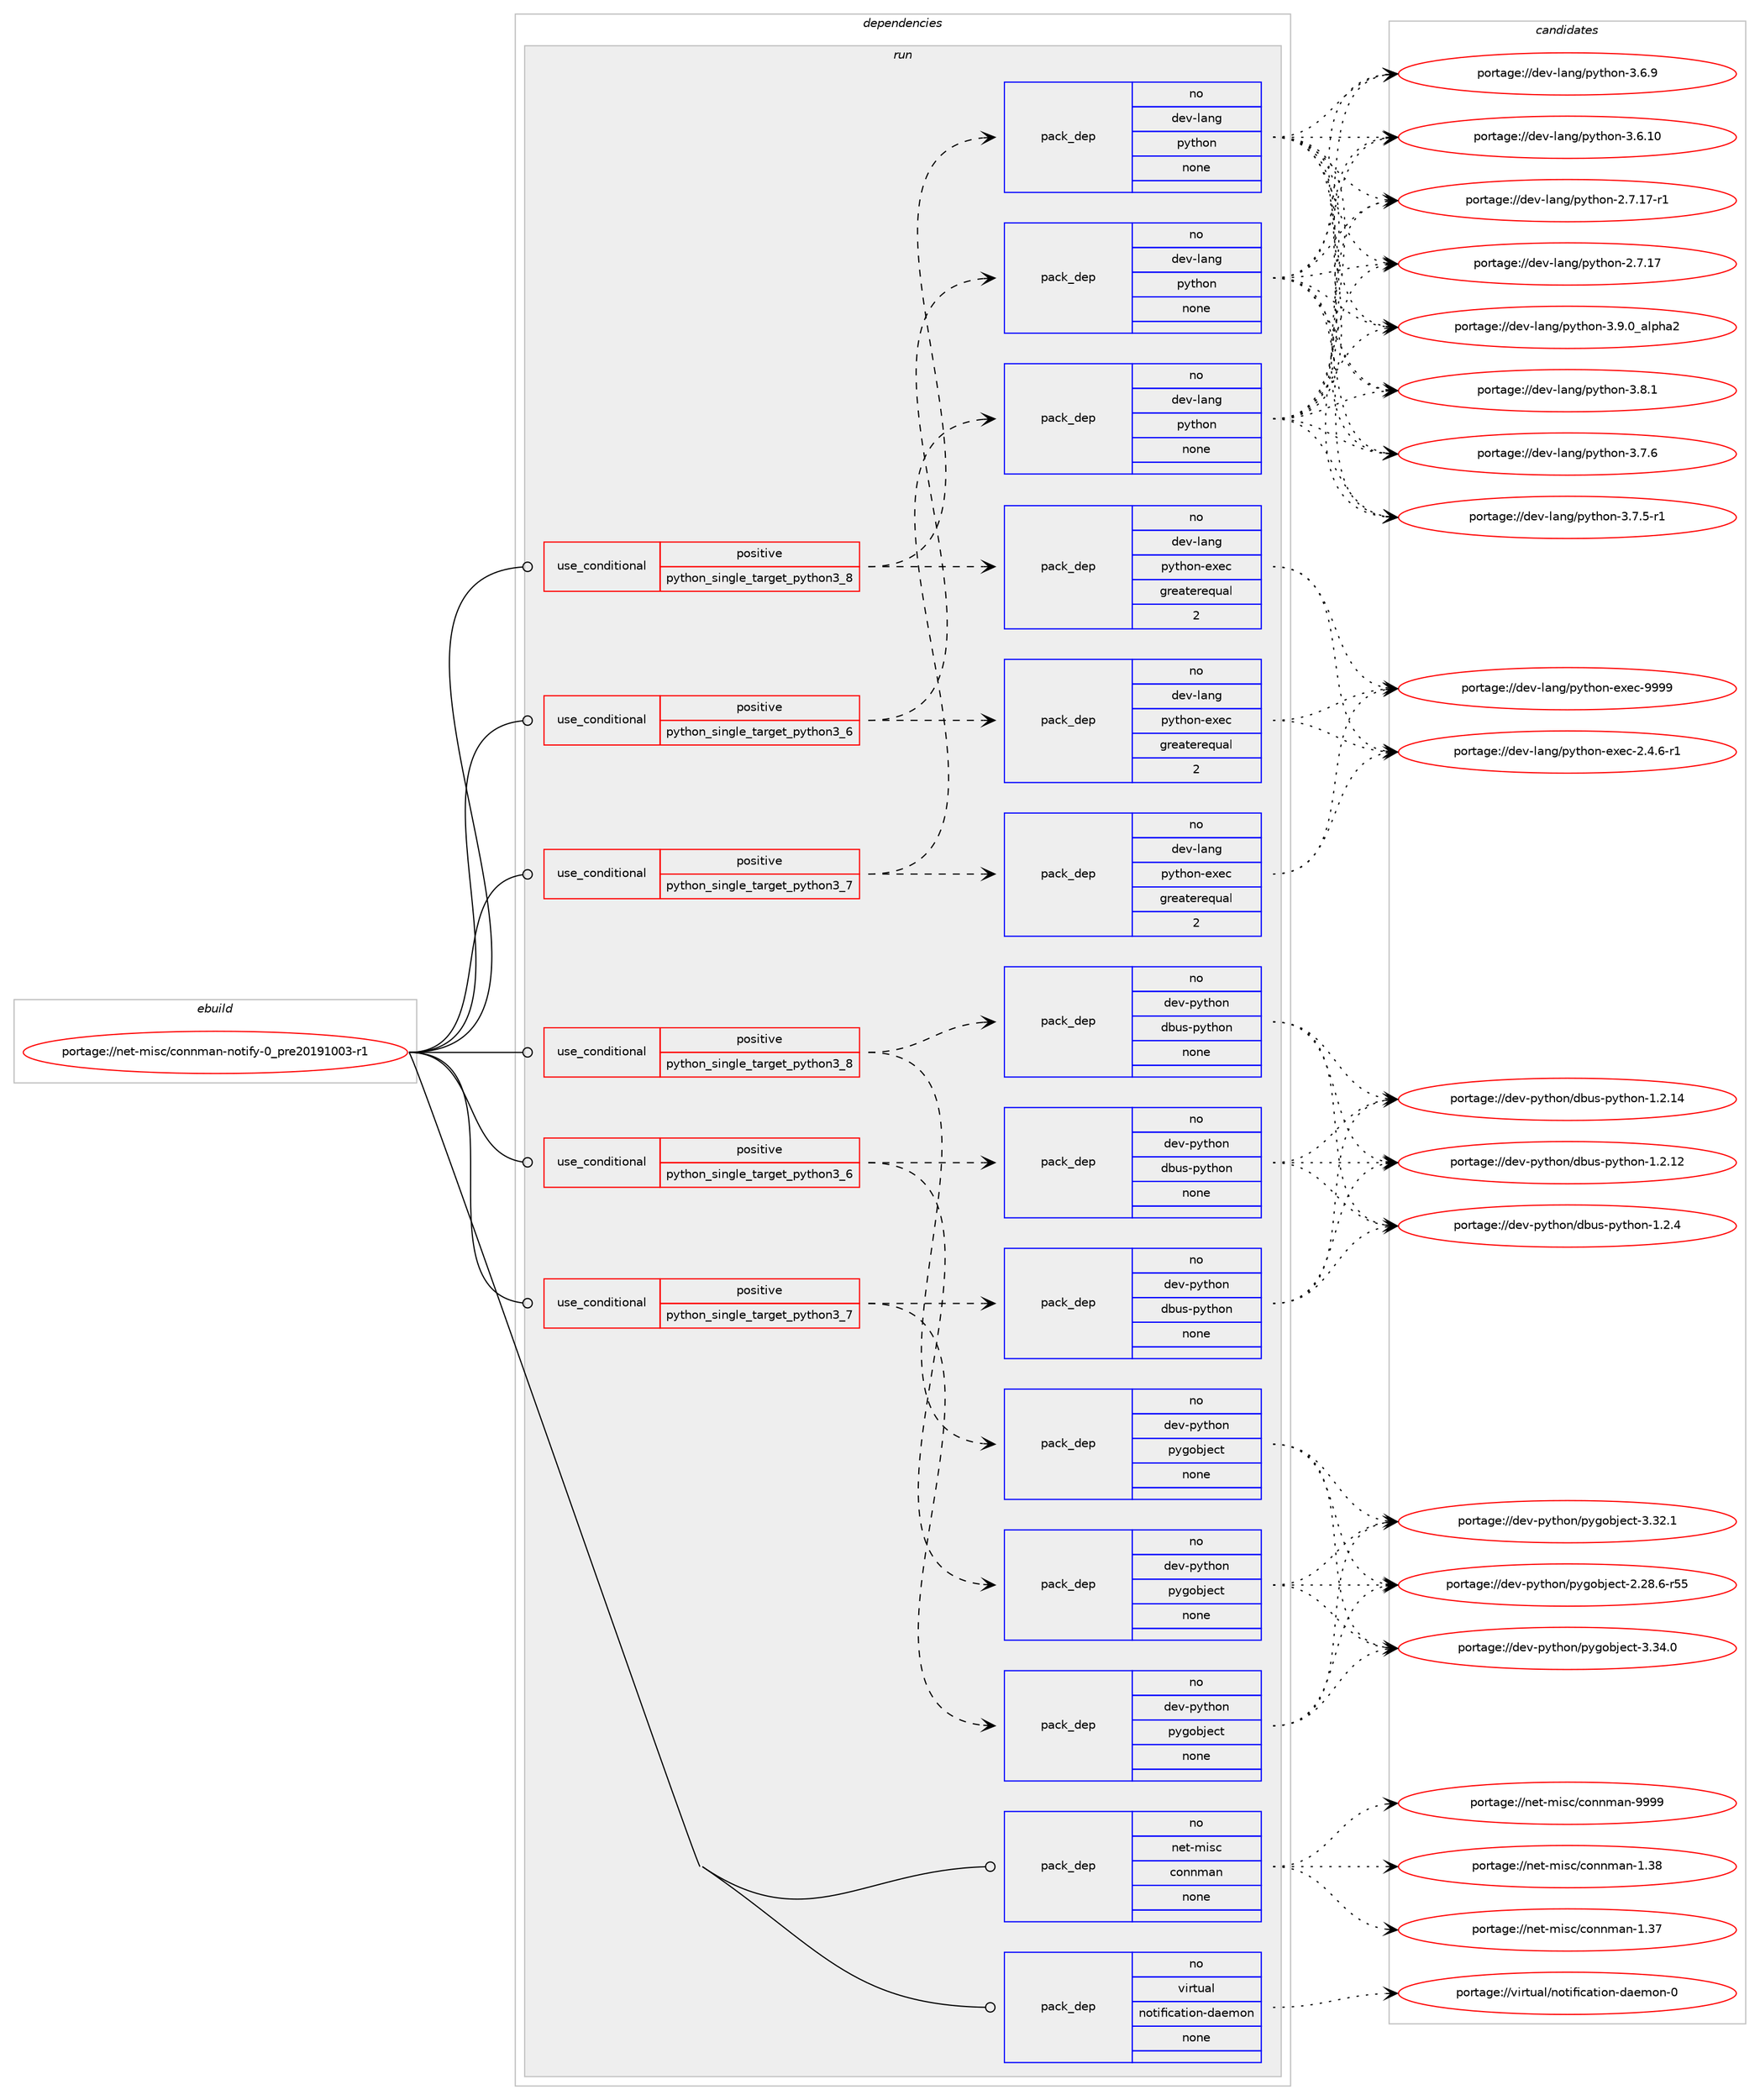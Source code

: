 digraph prolog {

# *************
# Graph options
# *************

newrank=true;
concentrate=true;
compound=true;
graph [rankdir=LR,fontname=Helvetica,fontsize=10,ranksep=1.5];#, ranksep=2.5, nodesep=0.2];
edge  [arrowhead=vee];
node  [fontname=Helvetica,fontsize=10];

# **********
# The ebuild
# **********

subgraph cluster_leftcol {
color=gray;
rank=same;
label=<<i>ebuild</i>>;
id [label="portage://net-misc/connman-notify-0_pre20191003-r1", color=red, width=4, href="../net-misc/connman-notify-0_pre20191003-r1.svg"];
}

# ****************
# The dependencies
# ****************

subgraph cluster_midcol {
color=gray;
label=<<i>dependencies</i>>;
subgraph cluster_compile {
fillcolor="#eeeeee";
style=filled;
label=<<i>compile</i>>;
}
subgraph cluster_compileandrun {
fillcolor="#eeeeee";
style=filled;
label=<<i>compile and run</i>>;
}
subgraph cluster_run {
fillcolor="#eeeeee";
style=filled;
label=<<i>run</i>>;
subgraph cond17622 {
dependency82973 [label=<<TABLE BORDER="0" CELLBORDER="1" CELLSPACING="0" CELLPADDING="4"><TR><TD ROWSPAN="3" CELLPADDING="10">use_conditional</TD></TR><TR><TD>positive</TD></TR><TR><TD>python_single_target_python3_6</TD></TR></TABLE>>, shape=none, color=red];
subgraph pack63772 {
dependency82974 [label=<<TABLE BORDER="0" CELLBORDER="1" CELLSPACING="0" CELLPADDING="4" WIDTH="220"><TR><TD ROWSPAN="6" CELLPADDING="30">pack_dep</TD></TR><TR><TD WIDTH="110">no</TD></TR><TR><TD>dev-lang</TD></TR><TR><TD>python</TD></TR><TR><TD>none</TD></TR><TR><TD></TD></TR></TABLE>>, shape=none, color=blue];
}
dependency82973:e -> dependency82974:w [weight=20,style="dashed",arrowhead="vee"];
subgraph pack63773 {
dependency82975 [label=<<TABLE BORDER="0" CELLBORDER="1" CELLSPACING="0" CELLPADDING="4" WIDTH="220"><TR><TD ROWSPAN="6" CELLPADDING="30">pack_dep</TD></TR><TR><TD WIDTH="110">no</TD></TR><TR><TD>dev-lang</TD></TR><TR><TD>python-exec</TD></TR><TR><TD>greaterequal</TD></TR><TR><TD>2</TD></TR></TABLE>>, shape=none, color=blue];
}
dependency82973:e -> dependency82975:w [weight=20,style="dashed",arrowhead="vee"];
}
id:e -> dependency82973:w [weight=20,style="solid",arrowhead="odot"];
subgraph cond17623 {
dependency82976 [label=<<TABLE BORDER="0" CELLBORDER="1" CELLSPACING="0" CELLPADDING="4"><TR><TD ROWSPAN="3" CELLPADDING="10">use_conditional</TD></TR><TR><TD>positive</TD></TR><TR><TD>python_single_target_python3_6</TD></TR></TABLE>>, shape=none, color=red];
subgraph pack63774 {
dependency82977 [label=<<TABLE BORDER="0" CELLBORDER="1" CELLSPACING="0" CELLPADDING="4" WIDTH="220"><TR><TD ROWSPAN="6" CELLPADDING="30">pack_dep</TD></TR><TR><TD WIDTH="110">no</TD></TR><TR><TD>dev-python</TD></TR><TR><TD>dbus-python</TD></TR><TR><TD>none</TD></TR><TR><TD></TD></TR></TABLE>>, shape=none, color=blue];
}
dependency82976:e -> dependency82977:w [weight=20,style="dashed",arrowhead="vee"];
subgraph pack63775 {
dependency82978 [label=<<TABLE BORDER="0" CELLBORDER="1" CELLSPACING="0" CELLPADDING="4" WIDTH="220"><TR><TD ROWSPAN="6" CELLPADDING="30">pack_dep</TD></TR><TR><TD WIDTH="110">no</TD></TR><TR><TD>dev-python</TD></TR><TR><TD>pygobject</TD></TR><TR><TD>none</TD></TR><TR><TD></TD></TR></TABLE>>, shape=none, color=blue];
}
dependency82976:e -> dependency82978:w [weight=20,style="dashed",arrowhead="vee"];
}
id:e -> dependency82976:w [weight=20,style="solid",arrowhead="odot"];
subgraph cond17624 {
dependency82979 [label=<<TABLE BORDER="0" CELLBORDER="1" CELLSPACING="0" CELLPADDING="4"><TR><TD ROWSPAN="3" CELLPADDING="10">use_conditional</TD></TR><TR><TD>positive</TD></TR><TR><TD>python_single_target_python3_7</TD></TR></TABLE>>, shape=none, color=red];
subgraph pack63776 {
dependency82980 [label=<<TABLE BORDER="0" CELLBORDER="1" CELLSPACING="0" CELLPADDING="4" WIDTH="220"><TR><TD ROWSPAN="6" CELLPADDING="30">pack_dep</TD></TR><TR><TD WIDTH="110">no</TD></TR><TR><TD>dev-lang</TD></TR><TR><TD>python</TD></TR><TR><TD>none</TD></TR><TR><TD></TD></TR></TABLE>>, shape=none, color=blue];
}
dependency82979:e -> dependency82980:w [weight=20,style="dashed",arrowhead="vee"];
subgraph pack63777 {
dependency82981 [label=<<TABLE BORDER="0" CELLBORDER="1" CELLSPACING="0" CELLPADDING="4" WIDTH="220"><TR><TD ROWSPAN="6" CELLPADDING="30">pack_dep</TD></TR><TR><TD WIDTH="110">no</TD></TR><TR><TD>dev-lang</TD></TR><TR><TD>python-exec</TD></TR><TR><TD>greaterequal</TD></TR><TR><TD>2</TD></TR></TABLE>>, shape=none, color=blue];
}
dependency82979:e -> dependency82981:w [weight=20,style="dashed",arrowhead="vee"];
}
id:e -> dependency82979:w [weight=20,style="solid",arrowhead="odot"];
subgraph cond17625 {
dependency82982 [label=<<TABLE BORDER="0" CELLBORDER="1" CELLSPACING="0" CELLPADDING="4"><TR><TD ROWSPAN="3" CELLPADDING="10">use_conditional</TD></TR><TR><TD>positive</TD></TR><TR><TD>python_single_target_python3_7</TD></TR></TABLE>>, shape=none, color=red];
subgraph pack63778 {
dependency82983 [label=<<TABLE BORDER="0" CELLBORDER="1" CELLSPACING="0" CELLPADDING="4" WIDTH="220"><TR><TD ROWSPAN="6" CELLPADDING="30">pack_dep</TD></TR><TR><TD WIDTH="110">no</TD></TR><TR><TD>dev-python</TD></TR><TR><TD>dbus-python</TD></TR><TR><TD>none</TD></TR><TR><TD></TD></TR></TABLE>>, shape=none, color=blue];
}
dependency82982:e -> dependency82983:w [weight=20,style="dashed",arrowhead="vee"];
subgraph pack63779 {
dependency82984 [label=<<TABLE BORDER="0" CELLBORDER="1" CELLSPACING="0" CELLPADDING="4" WIDTH="220"><TR><TD ROWSPAN="6" CELLPADDING="30">pack_dep</TD></TR><TR><TD WIDTH="110">no</TD></TR><TR><TD>dev-python</TD></TR><TR><TD>pygobject</TD></TR><TR><TD>none</TD></TR><TR><TD></TD></TR></TABLE>>, shape=none, color=blue];
}
dependency82982:e -> dependency82984:w [weight=20,style="dashed",arrowhead="vee"];
}
id:e -> dependency82982:w [weight=20,style="solid",arrowhead="odot"];
subgraph cond17626 {
dependency82985 [label=<<TABLE BORDER="0" CELLBORDER="1" CELLSPACING="0" CELLPADDING="4"><TR><TD ROWSPAN="3" CELLPADDING="10">use_conditional</TD></TR><TR><TD>positive</TD></TR><TR><TD>python_single_target_python3_8</TD></TR></TABLE>>, shape=none, color=red];
subgraph pack63780 {
dependency82986 [label=<<TABLE BORDER="0" CELLBORDER="1" CELLSPACING="0" CELLPADDING="4" WIDTH="220"><TR><TD ROWSPAN="6" CELLPADDING="30">pack_dep</TD></TR><TR><TD WIDTH="110">no</TD></TR><TR><TD>dev-lang</TD></TR><TR><TD>python</TD></TR><TR><TD>none</TD></TR><TR><TD></TD></TR></TABLE>>, shape=none, color=blue];
}
dependency82985:e -> dependency82986:w [weight=20,style="dashed",arrowhead="vee"];
subgraph pack63781 {
dependency82987 [label=<<TABLE BORDER="0" CELLBORDER="1" CELLSPACING="0" CELLPADDING="4" WIDTH="220"><TR><TD ROWSPAN="6" CELLPADDING="30">pack_dep</TD></TR><TR><TD WIDTH="110">no</TD></TR><TR><TD>dev-lang</TD></TR><TR><TD>python-exec</TD></TR><TR><TD>greaterequal</TD></TR><TR><TD>2</TD></TR></TABLE>>, shape=none, color=blue];
}
dependency82985:e -> dependency82987:w [weight=20,style="dashed",arrowhead="vee"];
}
id:e -> dependency82985:w [weight=20,style="solid",arrowhead="odot"];
subgraph cond17627 {
dependency82988 [label=<<TABLE BORDER="0" CELLBORDER="1" CELLSPACING="0" CELLPADDING="4"><TR><TD ROWSPAN="3" CELLPADDING="10">use_conditional</TD></TR><TR><TD>positive</TD></TR><TR><TD>python_single_target_python3_8</TD></TR></TABLE>>, shape=none, color=red];
subgraph pack63782 {
dependency82989 [label=<<TABLE BORDER="0" CELLBORDER="1" CELLSPACING="0" CELLPADDING="4" WIDTH="220"><TR><TD ROWSPAN="6" CELLPADDING="30">pack_dep</TD></TR><TR><TD WIDTH="110">no</TD></TR><TR><TD>dev-python</TD></TR><TR><TD>dbus-python</TD></TR><TR><TD>none</TD></TR><TR><TD></TD></TR></TABLE>>, shape=none, color=blue];
}
dependency82988:e -> dependency82989:w [weight=20,style="dashed",arrowhead="vee"];
subgraph pack63783 {
dependency82990 [label=<<TABLE BORDER="0" CELLBORDER="1" CELLSPACING="0" CELLPADDING="4" WIDTH="220"><TR><TD ROWSPAN="6" CELLPADDING="30">pack_dep</TD></TR><TR><TD WIDTH="110">no</TD></TR><TR><TD>dev-python</TD></TR><TR><TD>pygobject</TD></TR><TR><TD>none</TD></TR><TR><TD></TD></TR></TABLE>>, shape=none, color=blue];
}
dependency82988:e -> dependency82990:w [weight=20,style="dashed",arrowhead="vee"];
}
id:e -> dependency82988:w [weight=20,style="solid",arrowhead="odot"];
subgraph pack63784 {
dependency82991 [label=<<TABLE BORDER="0" CELLBORDER="1" CELLSPACING="0" CELLPADDING="4" WIDTH="220"><TR><TD ROWSPAN="6" CELLPADDING="30">pack_dep</TD></TR><TR><TD WIDTH="110">no</TD></TR><TR><TD>net-misc</TD></TR><TR><TD>connman</TD></TR><TR><TD>none</TD></TR><TR><TD></TD></TR></TABLE>>, shape=none, color=blue];
}
id:e -> dependency82991:w [weight=20,style="solid",arrowhead="odot"];
subgraph pack63785 {
dependency82992 [label=<<TABLE BORDER="0" CELLBORDER="1" CELLSPACING="0" CELLPADDING="4" WIDTH="220"><TR><TD ROWSPAN="6" CELLPADDING="30">pack_dep</TD></TR><TR><TD WIDTH="110">no</TD></TR><TR><TD>virtual</TD></TR><TR><TD>notification-daemon</TD></TR><TR><TD>none</TD></TR><TR><TD></TD></TR></TABLE>>, shape=none, color=blue];
}
id:e -> dependency82992:w [weight=20,style="solid",arrowhead="odot"];
}
}

# **************
# The candidates
# **************

subgraph cluster_choices {
rank=same;
color=gray;
label=<<i>candidates</i>>;

subgraph choice63772 {
color=black;
nodesep=1;
choice10010111845108971101034711212111610411111045514657464895971081121049750 [label="portage://dev-lang/python-3.9.0_alpha2", color=red, width=4,href="../dev-lang/python-3.9.0_alpha2.svg"];
choice100101118451089711010347112121116104111110455146564649 [label="portage://dev-lang/python-3.8.1", color=red, width=4,href="../dev-lang/python-3.8.1.svg"];
choice100101118451089711010347112121116104111110455146554654 [label="portage://dev-lang/python-3.7.6", color=red, width=4,href="../dev-lang/python-3.7.6.svg"];
choice1001011184510897110103471121211161041111104551465546534511449 [label="portage://dev-lang/python-3.7.5-r1", color=red, width=4,href="../dev-lang/python-3.7.5-r1.svg"];
choice100101118451089711010347112121116104111110455146544657 [label="portage://dev-lang/python-3.6.9", color=red, width=4,href="../dev-lang/python-3.6.9.svg"];
choice10010111845108971101034711212111610411111045514654464948 [label="portage://dev-lang/python-3.6.10", color=red, width=4,href="../dev-lang/python-3.6.10.svg"];
choice100101118451089711010347112121116104111110455046554649554511449 [label="portage://dev-lang/python-2.7.17-r1", color=red, width=4,href="../dev-lang/python-2.7.17-r1.svg"];
choice10010111845108971101034711212111610411111045504655464955 [label="portage://dev-lang/python-2.7.17", color=red, width=4,href="../dev-lang/python-2.7.17.svg"];
dependency82974:e -> choice10010111845108971101034711212111610411111045514657464895971081121049750:w [style=dotted,weight="100"];
dependency82974:e -> choice100101118451089711010347112121116104111110455146564649:w [style=dotted,weight="100"];
dependency82974:e -> choice100101118451089711010347112121116104111110455146554654:w [style=dotted,weight="100"];
dependency82974:e -> choice1001011184510897110103471121211161041111104551465546534511449:w [style=dotted,weight="100"];
dependency82974:e -> choice100101118451089711010347112121116104111110455146544657:w [style=dotted,weight="100"];
dependency82974:e -> choice10010111845108971101034711212111610411111045514654464948:w [style=dotted,weight="100"];
dependency82974:e -> choice100101118451089711010347112121116104111110455046554649554511449:w [style=dotted,weight="100"];
dependency82974:e -> choice10010111845108971101034711212111610411111045504655464955:w [style=dotted,weight="100"];
}
subgraph choice63773 {
color=black;
nodesep=1;
choice10010111845108971101034711212111610411111045101120101994557575757 [label="portage://dev-lang/python-exec-9999", color=red, width=4,href="../dev-lang/python-exec-9999.svg"];
choice10010111845108971101034711212111610411111045101120101994550465246544511449 [label="portage://dev-lang/python-exec-2.4.6-r1", color=red, width=4,href="../dev-lang/python-exec-2.4.6-r1.svg"];
dependency82975:e -> choice10010111845108971101034711212111610411111045101120101994557575757:w [style=dotted,weight="100"];
dependency82975:e -> choice10010111845108971101034711212111610411111045101120101994550465246544511449:w [style=dotted,weight="100"];
}
subgraph choice63774 {
color=black;
nodesep=1;
choice10010111845112121116104111110471009811711545112121116104111110454946504652 [label="portage://dev-python/dbus-python-1.2.4", color=red, width=4,href="../dev-python/dbus-python-1.2.4.svg"];
choice1001011184511212111610411111047100981171154511212111610411111045494650464952 [label="portage://dev-python/dbus-python-1.2.14", color=red, width=4,href="../dev-python/dbus-python-1.2.14.svg"];
choice1001011184511212111610411111047100981171154511212111610411111045494650464950 [label="portage://dev-python/dbus-python-1.2.12", color=red, width=4,href="../dev-python/dbus-python-1.2.12.svg"];
dependency82977:e -> choice10010111845112121116104111110471009811711545112121116104111110454946504652:w [style=dotted,weight="100"];
dependency82977:e -> choice1001011184511212111610411111047100981171154511212111610411111045494650464952:w [style=dotted,weight="100"];
dependency82977:e -> choice1001011184511212111610411111047100981171154511212111610411111045494650464950:w [style=dotted,weight="100"];
}
subgraph choice63775 {
color=black;
nodesep=1;
choice1001011184511212111610411111047112121103111981061019911645514651524648 [label="portage://dev-python/pygobject-3.34.0", color=red, width=4,href="../dev-python/pygobject-3.34.0.svg"];
choice1001011184511212111610411111047112121103111981061019911645514651504649 [label="portage://dev-python/pygobject-3.32.1", color=red, width=4,href="../dev-python/pygobject-3.32.1.svg"];
choice1001011184511212111610411111047112121103111981061019911645504650564654451145353 [label="portage://dev-python/pygobject-2.28.6-r55", color=red, width=4,href="../dev-python/pygobject-2.28.6-r55.svg"];
dependency82978:e -> choice1001011184511212111610411111047112121103111981061019911645514651524648:w [style=dotted,weight="100"];
dependency82978:e -> choice1001011184511212111610411111047112121103111981061019911645514651504649:w [style=dotted,weight="100"];
dependency82978:e -> choice1001011184511212111610411111047112121103111981061019911645504650564654451145353:w [style=dotted,weight="100"];
}
subgraph choice63776 {
color=black;
nodesep=1;
choice10010111845108971101034711212111610411111045514657464895971081121049750 [label="portage://dev-lang/python-3.9.0_alpha2", color=red, width=4,href="../dev-lang/python-3.9.0_alpha2.svg"];
choice100101118451089711010347112121116104111110455146564649 [label="portage://dev-lang/python-3.8.1", color=red, width=4,href="../dev-lang/python-3.8.1.svg"];
choice100101118451089711010347112121116104111110455146554654 [label="portage://dev-lang/python-3.7.6", color=red, width=4,href="../dev-lang/python-3.7.6.svg"];
choice1001011184510897110103471121211161041111104551465546534511449 [label="portage://dev-lang/python-3.7.5-r1", color=red, width=4,href="../dev-lang/python-3.7.5-r1.svg"];
choice100101118451089711010347112121116104111110455146544657 [label="portage://dev-lang/python-3.6.9", color=red, width=4,href="../dev-lang/python-3.6.9.svg"];
choice10010111845108971101034711212111610411111045514654464948 [label="portage://dev-lang/python-3.6.10", color=red, width=4,href="../dev-lang/python-3.6.10.svg"];
choice100101118451089711010347112121116104111110455046554649554511449 [label="portage://dev-lang/python-2.7.17-r1", color=red, width=4,href="../dev-lang/python-2.7.17-r1.svg"];
choice10010111845108971101034711212111610411111045504655464955 [label="portage://dev-lang/python-2.7.17", color=red, width=4,href="../dev-lang/python-2.7.17.svg"];
dependency82980:e -> choice10010111845108971101034711212111610411111045514657464895971081121049750:w [style=dotted,weight="100"];
dependency82980:e -> choice100101118451089711010347112121116104111110455146564649:w [style=dotted,weight="100"];
dependency82980:e -> choice100101118451089711010347112121116104111110455146554654:w [style=dotted,weight="100"];
dependency82980:e -> choice1001011184510897110103471121211161041111104551465546534511449:w [style=dotted,weight="100"];
dependency82980:e -> choice100101118451089711010347112121116104111110455146544657:w [style=dotted,weight="100"];
dependency82980:e -> choice10010111845108971101034711212111610411111045514654464948:w [style=dotted,weight="100"];
dependency82980:e -> choice100101118451089711010347112121116104111110455046554649554511449:w [style=dotted,weight="100"];
dependency82980:e -> choice10010111845108971101034711212111610411111045504655464955:w [style=dotted,weight="100"];
}
subgraph choice63777 {
color=black;
nodesep=1;
choice10010111845108971101034711212111610411111045101120101994557575757 [label="portage://dev-lang/python-exec-9999", color=red, width=4,href="../dev-lang/python-exec-9999.svg"];
choice10010111845108971101034711212111610411111045101120101994550465246544511449 [label="portage://dev-lang/python-exec-2.4.6-r1", color=red, width=4,href="../dev-lang/python-exec-2.4.6-r1.svg"];
dependency82981:e -> choice10010111845108971101034711212111610411111045101120101994557575757:w [style=dotted,weight="100"];
dependency82981:e -> choice10010111845108971101034711212111610411111045101120101994550465246544511449:w [style=dotted,weight="100"];
}
subgraph choice63778 {
color=black;
nodesep=1;
choice10010111845112121116104111110471009811711545112121116104111110454946504652 [label="portage://dev-python/dbus-python-1.2.4", color=red, width=4,href="../dev-python/dbus-python-1.2.4.svg"];
choice1001011184511212111610411111047100981171154511212111610411111045494650464952 [label="portage://dev-python/dbus-python-1.2.14", color=red, width=4,href="../dev-python/dbus-python-1.2.14.svg"];
choice1001011184511212111610411111047100981171154511212111610411111045494650464950 [label="portage://dev-python/dbus-python-1.2.12", color=red, width=4,href="../dev-python/dbus-python-1.2.12.svg"];
dependency82983:e -> choice10010111845112121116104111110471009811711545112121116104111110454946504652:w [style=dotted,weight="100"];
dependency82983:e -> choice1001011184511212111610411111047100981171154511212111610411111045494650464952:w [style=dotted,weight="100"];
dependency82983:e -> choice1001011184511212111610411111047100981171154511212111610411111045494650464950:w [style=dotted,weight="100"];
}
subgraph choice63779 {
color=black;
nodesep=1;
choice1001011184511212111610411111047112121103111981061019911645514651524648 [label="portage://dev-python/pygobject-3.34.0", color=red, width=4,href="../dev-python/pygobject-3.34.0.svg"];
choice1001011184511212111610411111047112121103111981061019911645514651504649 [label="portage://dev-python/pygobject-3.32.1", color=red, width=4,href="../dev-python/pygobject-3.32.1.svg"];
choice1001011184511212111610411111047112121103111981061019911645504650564654451145353 [label="portage://dev-python/pygobject-2.28.6-r55", color=red, width=4,href="../dev-python/pygobject-2.28.6-r55.svg"];
dependency82984:e -> choice1001011184511212111610411111047112121103111981061019911645514651524648:w [style=dotted,weight="100"];
dependency82984:e -> choice1001011184511212111610411111047112121103111981061019911645514651504649:w [style=dotted,weight="100"];
dependency82984:e -> choice1001011184511212111610411111047112121103111981061019911645504650564654451145353:w [style=dotted,weight="100"];
}
subgraph choice63780 {
color=black;
nodesep=1;
choice10010111845108971101034711212111610411111045514657464895971081121049750 [label="portage://dev-lang/python-3.9.0_alpha2", color=red, width=4,href="../dev-lang/python-3.9.0_alpha2.svg"];
choice100101118451089711010347112121116104111110455146564649 [label="portage://dev-lang/python-3.8.1", color=red, width=4,href="../dev-lang/python-3.8.1.svg"];
choice100101118451089711010347112121116104111110455146554654 [label="portage://dev-lang/python-3.7.6", color=red, width=4,href="../dev-lang/python-3.7.6.svg"];
choice1001011184510897110103471121211161041111104551465546534511449 [label="portage://dev-lang/python-3.7.5-r1", color=red, width=4,href="../dev-lang/python-3.7.5-r1.svg"];
choice100101118451089711010347112121116104111110455146544657 [label="portage://dev-lang/python-3.6.9", color=red, width=4,href="../dev-lang/python-3.6.9.svg"];
choice10010111845108971101034711212111610411111045514654464948 [label="portage://dev-lang/python-3.6.10", color=red, width=4,href="../dev-lang/python-3.6.10.svg"];
choice100101118451089711010347112121116104111110455046554649554511449 [label="portage://dev-lang/python-2.7.17-r1", color=red, width=4,href="../dev-lang/python-2.7.17-r1.svg"];
choice10010111845108971101034711212111610411111045504655464955 [label="portage://dev-lang/python-2.7.17", color=red, width=4,href="../dev-lang/python-2.7.17.svg"];
dependency82986:e -> choice10010111845108971101034711212111610411111045514657464895971081121049750:w [style=dotted,weight="100"];
dependency82986:e -> choice100101118451089711010347112121116104111110455146564649:w [style=dotted,weight="100"];
dependency82986:e -> choice100101118451089711010347112121116104111110455146554654:w [style=dotted,weight="100"];
dependency82986:e -> choice1001011184510897110103471121211161041111104551465546534511449:w [style=dotted,weight="100"];
dependency82986:e -> choice100101118451089711010347112121116104111110455146544657:w [style=dotted,weight="100"];
dependency82986:e -> choice10010111845108971101034711212111610411111045514654464948:w [style=dotted,weight="100"];
dependency82986:e -> choice100101118451089711010347112121116104111110455046554649554511449:w [style=dotted,weight="100"];
dependency82986:e -> choice10010111845108971101034711212111610411111045504655464955:w [style=dotted,weight="100"];
}
subgraph choice63781 {
color=black;
nodesep=1;
choice10010111845108971101034711212111610411111045101120101994557575757 [label="portage://dev-lang/python-exec-9999", color=red, width=4,href="../dev-lang/python-exec-9999.svg"];
choice10010111845108971101034711212111610411111045101120101994550465246544511449 [label="portage://dev-lang/python-exec-2.4.6-r1", color=red, width=4,href="../dev-lang/python-exec-2.4.6-r1.svg"];
dependency82987:e -> choice10010111845108971101034711212111610411111045101120101994557575757:w [style=dotted,weight="100"];
dependency82987:e -> choice10010111845108971101034711212111610411111045101120101994550465246544511449:w [style=dotted,weight="100"];
}
subgraph choice63782 {
color=black;
nodesep=1;
choice10010111845112121116104111110471009811711545112121116104111110454946504652 [label="portage://dev-python/dbus-python-1.2.4", color=red, width=4,href="../dev-python/dbus-python-1.2.4.svg"];
choice1001011184511212111610411111047100981171154511212111610411111045494650464952 [label="portage://dev-python/dbus-python-1.2.14", color=red, width=4,href="../dev-python/dbus-python-1.2.14.svg"];
choice1001011184511212111610411111047100981171154511212111610411111045494650464950 [label="portage://dev-python/dbus-python-1.2.12", color=red, width=4,href="../dev-python/dbus-python-1.2.12.svg"];
dependency82989:e -> choice10010111845112121116104111110471009811711545112121116104111110454946504652:w [style=dotted,weight="100"];
dependency82989:e -> choice1001011184511212111610411111047100981171154511212111610411111045494650464952:w [style=dotted,weight="100"];
dependency82989:e -> choice1001011184511212111610411111047100981171154511212111610411111045494650464950:w [style=dotted,weight="100"];
}
subgraph choice63783 {
color=black;
nodesep=1;
choice1001011184511212111610411111047112121103111981061019911645514651524648 [label="portage://dev-python/pygobject-3.34.0", color=red, width=4,href="../dev-python/pygobject-3.34.0.svg"];
choice1001011184511212111610411111047112121103111981061019911645514651504649 [label="portage://dev-python/pygobject-3.32.1", color=red, width=4,href="../dev-python/pygobject-3.32.1.svg"];
choice1001011184511212111610411111047112121103111981061019911645504650564654451145353 [label="portage://dev-python/pygobject-2.28.6-r55", color=red, width=4,href="../dev-python/pygobject-2.28.6-r55.svg"];
dependency82990:e -> choice1001011184511212111610411111047112121103111981061019911645514651524648:w [style=dotted,weight="100"];
dependency82990:e -> choice1001011184511212111610411111047112121103111981061019911645514651504649:w [style=dotted,weight="100"];
dependency82990:e -> choice1001011184511212111610411111047112121103111981061019911645504650564654451145353:w [style=dotted,weight="100"];
}
subgraph choice63784 {
color=black;
nodesep=1;
choice11010111645109105115994799111110110109971104557575757 [label="portage://net-misc/connman-9999", color=red, width=4,href="../net-misc/connman-9999.svg"];
choice11010111645109105115994799111110110109971104549465156 [label="portage://net-misc/connman-1.38", color=red, width=4,href="../net-misc/connman-1.38.svg"];
choice11010111645109105115994799111110110109971104549465155 [label="portage://net-misc/connman-1.37", color=red, width=4,href="../net-misc/connman-1.37.svg"];
dependency82991:e -> choice11010111645109105115994799111110110109971104557575757:w [style=dotted,weight="100"];
dependency82991:e -> choice11010111645109105115994799111110110109971104549465156:w [style=dotted,weight="100"];
dependency82991:e -> choice11010111645109105115994799111110110109971104549465155:w [style=dotted,weight="100"];
}
subgraph choice63785 {
color=black;
nodesep=1;
choice1181051141161179710847110111116105102105999711610511111045100971011091111104548 [label="portage://virtual/notification-daemon-0", color=red, width=4,href="../virtual/notification-daemon-0.svg"];
dependency82992:e -> choice1181051141161179710847110111116105102105999711610511111045100971011091111104548:w [style=dotted,weight="100"];
}
}

}
